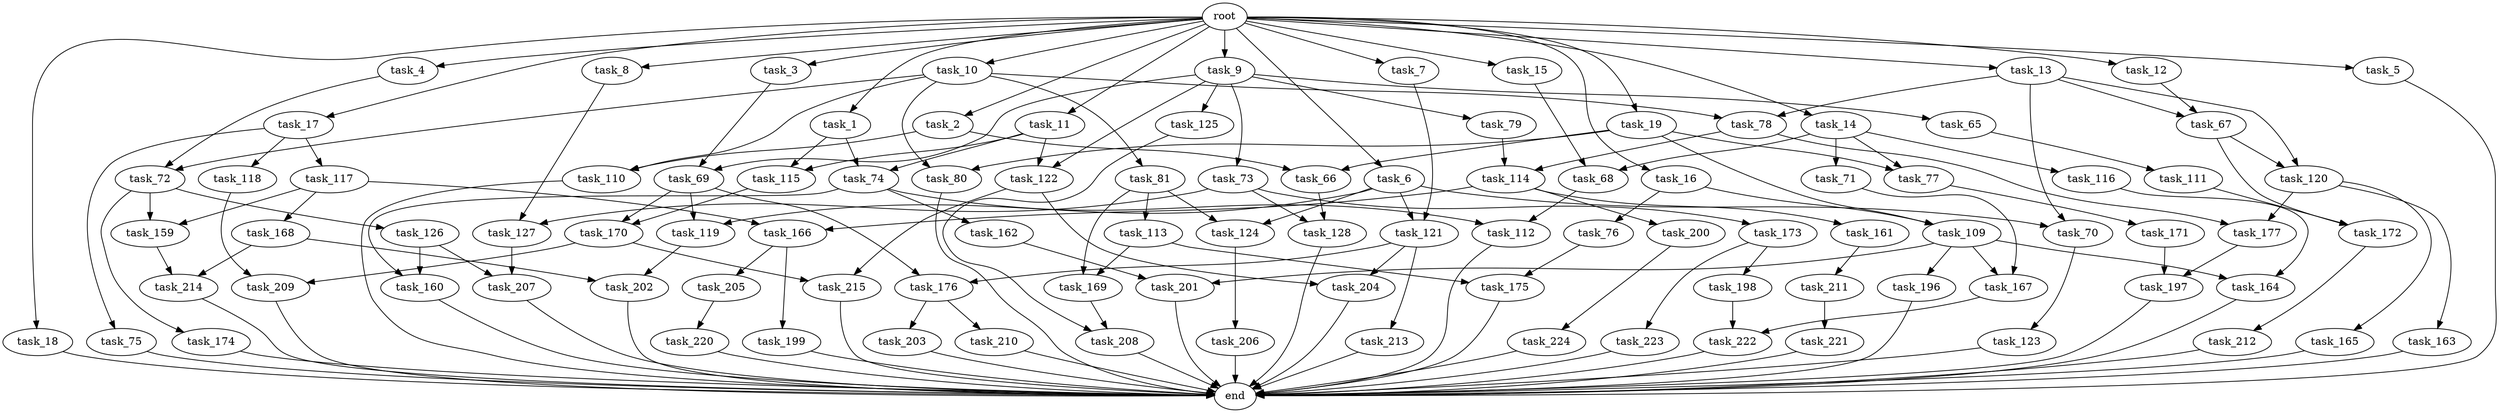 digraph G {
  task_214 [size="9105330667.520000"];
  task_19 [size="10.240000"];
  task_177 [size="1717986918.400000"];
  task_171 [size="4209067950.080000"];
  task_121 [size="8933531975.680000"];
  task_207 [size="8933531975.680000"];
  task_15 [size="10.240000"];
  task_128 [size="5841155522.560000"];
  task_114 [size="3435973836.800000"];
  task_18 [size="10.240000"];
  task_176 [size="2920577761.280000"];
  task_79 [size="8589934592.000000"];
  task_209 [size="6871947673.600000"];
  task_210 [size="1374389534.720000"];
  task_16 [size="10.240000"];
  task_110 [size="11166914969.600000"];
  task_68 [size="2147483648.000000"];
  task_162 [size="5497558138.880000"];
  task_223 [size="773094113.280000"];
  task_74 [size="9964324126.719999"];
  task_1 [size="10.240000"];
  task_220 [size="3092376453.120000"];
  task_160 [size="14087492730.880001"];
  task_11 [size="10.240000"];
  task_2 [size="10.240000"];
  task_10 [size="10.240000"];
  task_127 [size="14087492730.880001"];
  task_66 [size="10050223472.639999"];
  task_123 [size="2147483648.000000"];
  task_211 [size="8589934592.000000"];
  task_166 [size="15547781611.520000"];
  task_81 [size="4209067950.080000"];
  task_122 [size="17179869184.000000"];
  task_72 [size="11166914969.600000"];
  task_17 [size="10.240000"];
  task_174 [size="1374389534.720000"];
  task_199 [size="5497558138.880000"];
  task_221 [size="1374389534.720000"];
  task_67 [size="1116691496.960000"];
  task_197 [size="6270652252.160000"];
  task_203 [size="1374389534.720000"];
  task_172 [size="10737418240.000000"];
  task_12 [size="10.240000"];
  task_77 [size="4466765987.840000"];
  task_222 [size="7730941132.800000"];
  task_167 [size="7301444403.200000"];
  task_70 [size="1116691496.960000"];
  task_80 [size="7301444403.200000"];
  end [size="0.000000"];
  task_170 [size="2920577761.280000"];
  task_9 [size="10.240000"];
  task_78 [size="4982162063.360000"];
  task_165 [size="1374389534.720000"];
  task_159 [size="8332236554.240000"];
  task_163 [size="1374389534.720000"];
  task_69 [size="11682311045.120001"];
  task_202 [size="2491081031.680000"];
  task_118 [size="4209067950.080000"];
  task_224 [size="773094113.280000"];
  task_201 [size="5239860101.120000"];
  task_65 [size="8589934592.000000"];
  task_212 [size="3092376453.120000"];
  task_198 [size="773094113.280000"];
  task_168 [size="6957847019.520000"];
  task_206 [size="6957847019.520000"];
  task_13 [size="10.240000"];
  task_196 [size="3092376453.120000"];
  task_109 [size="3865470566.400000"];
  task_3 [size="10.240000"];
  task_126 [size="1374389534.720000"];
  task_205 [size="5497558138.880000"];
  task_169 [size="12799002542.080000"];
  task_5 [size="10.240000"];
  task_76 [size="773094113.280000"];
  task_115 [size="9964324126.719999"];
  task_8 [size="10.240000"];
  task_161 [size="8589934592.000000"];
  task_73 [size="8589934592.000000"];
  task_14 [size="10.240000"];
  task_116 [size="1374389534.720000"];
  task_4 [size="10.240000"];
  task_119 [size="1116691496.960000"];
  task_164 [size="11682311045.120001"];
  task_213 [size="2147483648.000000"];
  task_113 [size="4209067950.080000"];
  task_175 [size="15547781611.520000"];
  task_112 [size="12455405158.400000"];
  root [size="0.000000"];
  task_120 [size="2920577761.280000"];
  task_125 [size="8589934592.000000"];
  task_6 [size="10.240000"];
  task_215 [size="6871947673.600000"];
  task_208 [size="14087492730.880001"];
  task_124 [size="4552665333.760000"];
  task_117 [size="4209067950.080000"];
  task_173 [size="5497558138.880000"];
  task_200 [size="8589934592.000000"];
  task_111 [size="343597383.680000"];
  task_204 [size="3521873182.720000"];
  task_7 [size="10.240000"];
  task_71 [size="1374389534.720000"];
  task_75 [size="4209067950.080000"];

  task_214 -> end [size="1.000000"];
  task_19 -> task_80 [size="301989888.000000"];
  task_19 -> task_66 [size="301989888.000000"];
  task_19 -> task_77 [size="301989888.000000"];
  task_19 -> task_109 [size="301989888.000000"];
  task_177 -> task_197 [size="536870912.000000"];
  task_171 -> task_197 [size="75497472.000000"];
  task_121 -> task_176 [size="209715200.000000"];
  task_121 -> task_204 [size="209715200.000000"];
  task_121 -> task_213 [size="209715200.000000"];
  task_207 -> end [size="1.000000"];
  task_15 -> task_68 [size="75497472.000000"];
  task_128 -> end [size="1.000000"];
  task_114 -> task_161 [size="838860800.000000"];
  task_114 -> task_200 [size="838860800.000000"];
  task_114 -> task_166 [size="838860800.000000"];
  task_18 -> end [size="1.000000"];
  task_176 -> task_203 [size="134217728.000000"];
  task_176 -> task_210 [size="134217728.000000"];
  task_79 -> task_114 [size="301989888.000000"];
  task_209 -> end [size="1.000000"];
  task_210 -> end [size="1.000000"];
  task_16 -> task_76 [size="75497472.000000"];
  task_16 -> task_109 [size="75497472.000000"];
  task_110 -> end [size="1.000000"];
  task_68 -> task_112 [size="679477248.000000"];
  task_162 -> task_201 [size="209715200.000000"];
  task_223 -> end [size="1.000000"];
  task_74 -> task_162 [size="536870912.000000"];
  task_74 -> task_160 [size="536870912.000000"];
  task_74 -> task_112 [size="536870912.000000"];
  task_1 -> task_74 [size="134217728.000000"];
  task_1 -> task_115 [size="134217728.000000"];
  task_220 -> end [size="1.000000"];
  task_160 -> end [size="1.000000"];
  task_11 -> task_74 [size="838860800.000000"];
  task_11 -> task_122 [size="838860800.000000"];
  task_11 -> task_115 [size="838860800.000000"];
  task_2 -> task_66 [size="679477248.000000"];
  task_2 -> task_110 [size="679477248.000000"];
  task_10 -> task_80 [size="411041792.000000"];
  task_10 -> task_72 [size="411041792.000000"];
  task_10 -> task_78 [size="411041792.000000"];
  task_10 -> task_81 [size="411041792.000000"];
  task_10 -> task_110 [size="411041792.000000"];
  task_127 -> task_207 [size="33554432.000000"];
  task_66 -> task_128 [size="33554432.000000"];
  task_123 -> end [size="1.000000"];
  task_211 -> task_221 [size="134217728.000000"];
  task_166 -> task_199 [size="536870912.000000"];
  task_166 -> task_205 [size="536870912.000000"];
  task_81 -> task_113 [size="411041792.000000"];
  task_81 -> task_169 [size="411041792.000000"];
  task_81 -> task_124 [size="411041792.000000"];
  task_122 -> task_215 [size="134217728.000000"];
  task_122 -> task_204 [size="134217728.000000"];
  task_72 -> task_126 [size="134217728.000000"];
  task_72 -> task_159 [size="134217728.000000"];
  task_72 -> task_174 [size="134217728.000000"];
  task_17 -> task_118 [size="411041792.000000"];
  task_17 -> task_75 [size="411041792.000000"];
  task_17 -> task_117 [size="411041792.000000"];
  task_174 -> end [size="1.000000"];
  task_199 -> end [size="1.000000"];
  task_221 -> end [size="1.000000"];
  task_67 -> task_120 [size="209715200.000000"];
  task_67 -> task_172 [size="209715200.000000"];
  task_197 -> end [size="1.000000"];
  task_203 -> end [size="1.000000"];
  task_172 -> task_212 [size="301989888.000000"];
  task_12 -> task_67 [size="33554432.000000"];
  task_77 -> task_171 [size="411041792.000000"];
  task_222 -> end [size="1.000000"];
  task_167 -> task_222 [size="679477248.000000"];
  task_70 -> task_123 [size="209715200.000000"];
  task_80 -> end [size="1.000000"];
  task_170 -> task_215 [size="536870912.000000"];
  task_170 -> task_209 [size="536870912.000000"];
  task_9 -> task_79 [size="838860800.000000"];
  task_9 -> task_125 [size="838860800.000000"];
  task_9 -> task_122 [size="838860800.000000"];
  task_9 -> task_73 [size="838860800.000000"];
  task_9 -> task_69 [size="838860800.000000"];
  task_9 -> task_65 [size="838860800.000000"];
  task_78 -> task_177 [size="33554432.000000"];
  task_78 -> task_114 [size="33554432.000000"];
  task_165 -> end [size="1.000000"];
  task_159 -> task_214 [size="679477248.000000"];
  task_163 -> end [size="1.000000"];
  task_69 -> task_176 [size="75497472.000000"];
  task_69 -> task_170 [size="75497472.000000"];
  task_69 -> task_119 [size="75497472.000000"];
  task_202 -> end [size="1.000000"];
  task_118 -> task_209 [size="134217728.000000"];
  task_224 -> end [size="1.000000"];
  task_201 -> end [size="1.000000"];
  task_65 -> task_111 [size="33554432.000000"];
  task_212 -> end [size="1.000000"];
  task_198 -> task_222 [size="75497472.000000"];
  task_168 -> task_214 [size="209715200.000000"];
  task_168 -> task_202 [size="209715200.000000"];
  task_206 -> end [size="1.000000"];
  task_13 -> task_120 [size="75497472.000000"];
  task_13 -> task_67 [size="75497472.000000"];
  task_13 -> task_78 [size="75497472.000000"];
  task_13 -> task_70 [size="75497472.000000"];
  task_196 -> end [size="1.000000"];
  task_109 -> task_167 [size="301989888.000000"];
  task_109 -> task_196 [size="301989888.000000"];
  task_109 -> task_164 [size="301989888.000000"];
  task_109 -> task_201 [size="301989888.000000"];
  task_3 -> task_69 [size="301989888.000000"];
  task_126 -> task_207 [size="838860800.000000"];
  task_126 -> task_160 [size="838860800.000000"];
  task_205 -> task_220 [size="301989888.000000"];
  task_169 -> task_208 [size="536870912.000000"];
  task_5 -> end [size="1.000000"];
  task_76 -> task_175 [size="679477248.000000"];
  task_115 -> task_170 [size="209715200.000000"];
  task_8 -> task_127 [size="838860800.000000"];
  task_161 -> task_211 [size="838860800.000000"];
  task_73 -> task_127 [size="536870912.000000"];
  task_73 -> task_173 [size="536870912.000000"];
  task_73 -> task_128 [size="536870912.000000"];
  task_14 -> task_116 [size="134217728.000000"];
  task_14 -> task_71 [size="134217728.000000"];
  task_14 -> task_77 [size="134217728.000000"];
  task_14 -> task_68 [size="134217728.000000"];
  task_116 -> task_164 [size="838860800.000000"];
  task_4 -> task_72 [size="679477248.000000"];
  task_119 -> task_202 [size="33554432.000000"];
  task_164 -> end [size="1.000000"];
  task_213 -> end [size="1.000000"];
  task_113 -> task_169 [size="838860800.000000"];
  task_113 -> task_175 [size="838860800.000000"];
  task_175 -> end [size="1.000000"];
  task_112 -> end [size="1.000000"];
  root -> task_8 [size="1.000000"];
  root -> task_19 [size="1.000000"];
  root -> task_16 [size="1.000000"];
  root -> task_14 [size="1.000000"];
  root -> task_6 [size="1.000000"];
  root -> task_4 [size="1.000000"];
  root -> task_5 [size="1.000000"];
  root -> task_1 [size="1.000000"];
  root -> task_10 [size="1.000000"];
  root -> task_13 [size="1.000000"];
  root -> task_15 [size="1.000000"];
  root -> task_9 [size="1.000000"];
  root -> task_3 [size="1.000000"];
  root -> task_12 [size="1.000000"];
  root -> task_11 [size="1.000000"];
  root -> task_2 [size="1.000000"];
  root -> task_18 [size="1.000000"];
  root -> task_7 [size="1.000000"];
  root -> task_17 [size="1.000000"];
  task_120 -> task_163 [size="134217728.000000"];
  task_120 -> task_165 [size="134217728.000000"];
  task_120 -> task_177 [size="134217728.000000"];
  task_125 -> task_208 [size="838860800.000000"];
  task_6 -> task_70 [size="33554432.000000"];
  task_6 -> task_121 [size="33554432.000000"];
  task_6 -> task_119 [size="33554432.000000"];
  task_6 -> task_124 [size="33554432.000000"];
  task_215 -> end [size="1.000000"];
  task_208 -> end [size="1.000000"];
  task_124 -> task_206 [size="679477248.000000"];
  task_117 -> task_159 [size="679477248.000000"];
  task_117 -> task_168 [size="679477248.000000"];
  task_117 -> task_166 [size="679477248.000000"];
  task_173 -> task_198 [size="75497472.000000"];
  task_173 -> task_223 [size="75497472.000000"];
  task_200 -> task_224 [size="75497472.000000"];
  task_111 -> task_172 [size="838860800.000000"];
  task_204 -> end [size="1.000000"];
  task_7 -> task_121 [size="838860800.000000"];
  task_71 -> task_167 [size="411041792.000000"];
  task_75 -> end [size="1.000000"];
}
